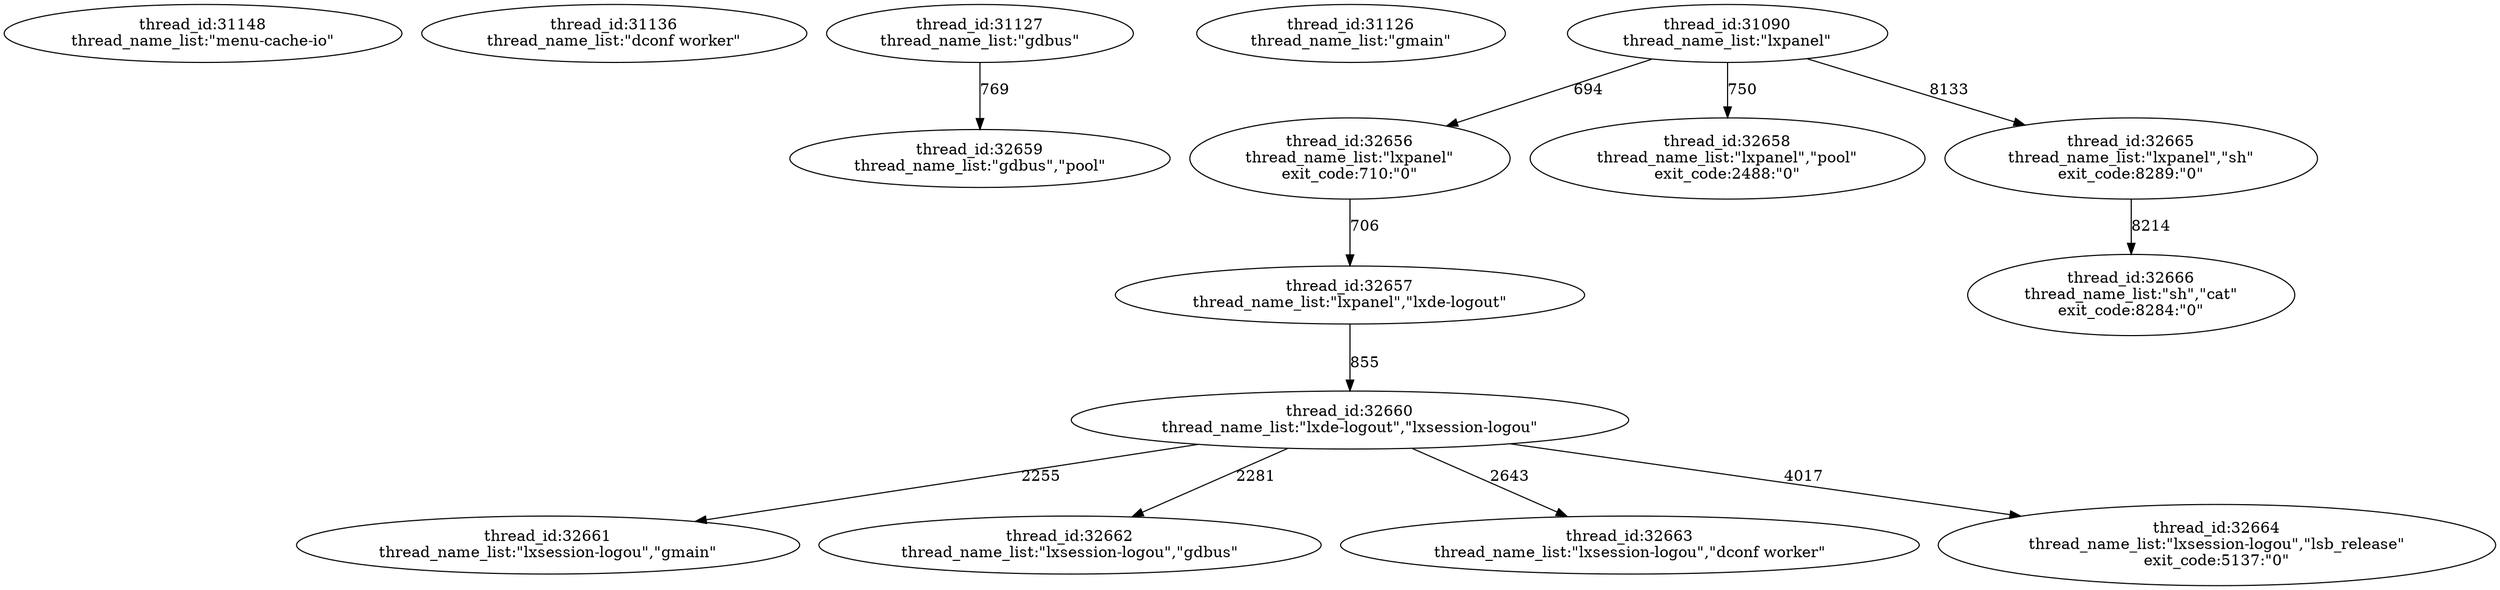digraph abc{
31148   [label="thread_id:31148\nthread_name_list:\"menu-cache-io\""];
31136   [label="thread_id:31136\nthread_name_list:\"dconf worker\""];
31127   [label="thread_id:31127\nthread_name_list:\"gdbus\""];
31126   [label="thread_id:31126\nthread_name_list:\"gmain\""];
31090   [label="thread_id:31090\nthread_name_list:\"lxpanel\""];
32656   [label="thread_id:32656\nthread_name_list:\"lxpanel\"\nexit_code:710:\"0\""];
32657   [label="thread_id:32657\nthread_name_list:\"lxpanel\",\"lxde-logout\""];
32658   [label="thread_id:32658\nthread_name_list:\"lxpanel\",\"pool\"\nexit_code:2488:\"0\""];
32659   [label="thread_id:32659\nthread_name_list:\"gdbus\",\"pool\""];
32660   [label="thread_id:32660\nthread_name_list:\"lxde-logout\",\"lxsession-logou\""];
32661   [label="thread_id:32661\nthread_name_list:\"lxsession-logou\",\"gmain\""];
32662   [label="thread_id:32662\nthread_name_list:\"lxsession-logou\",\"gdbus\""];
32663   [label="thread_id:32663\nthread_name_list:\"lxsession-logou\",\"dconf worker\""];
32664   [label="thread_id:32664\nthread_name_list:\"lxsession-logou\",\"lsb_release\"\nexit_code:5137:\"0\""];
32665   [label="thread_id:32665\nthread_name_list:\"lxpanel\",\"sh\"\nexit_code:8289:\"0\""];
32666   [label="thread_id:32666\nthread_name_list:\"sh\",\"cat\"\nexit_code:8284:\"0\""];


31127 -> 32659   [label="769"];


31090 -> 32656   [label="694"];
31090 -> 32658   [label="750"];
31090 -> 32665   [label="8133"];

32656 -> 32657   [label="706"];

32657 -> 32660   [label="855"];



32660 -> 32661   [label="2255"];
32660 -> 32662   [label="2281"];
32660 -> 32663   [label="2643"];
32660 -> 32664   [label="4017"];





32665 -> 32666   [label="8214"];


}
